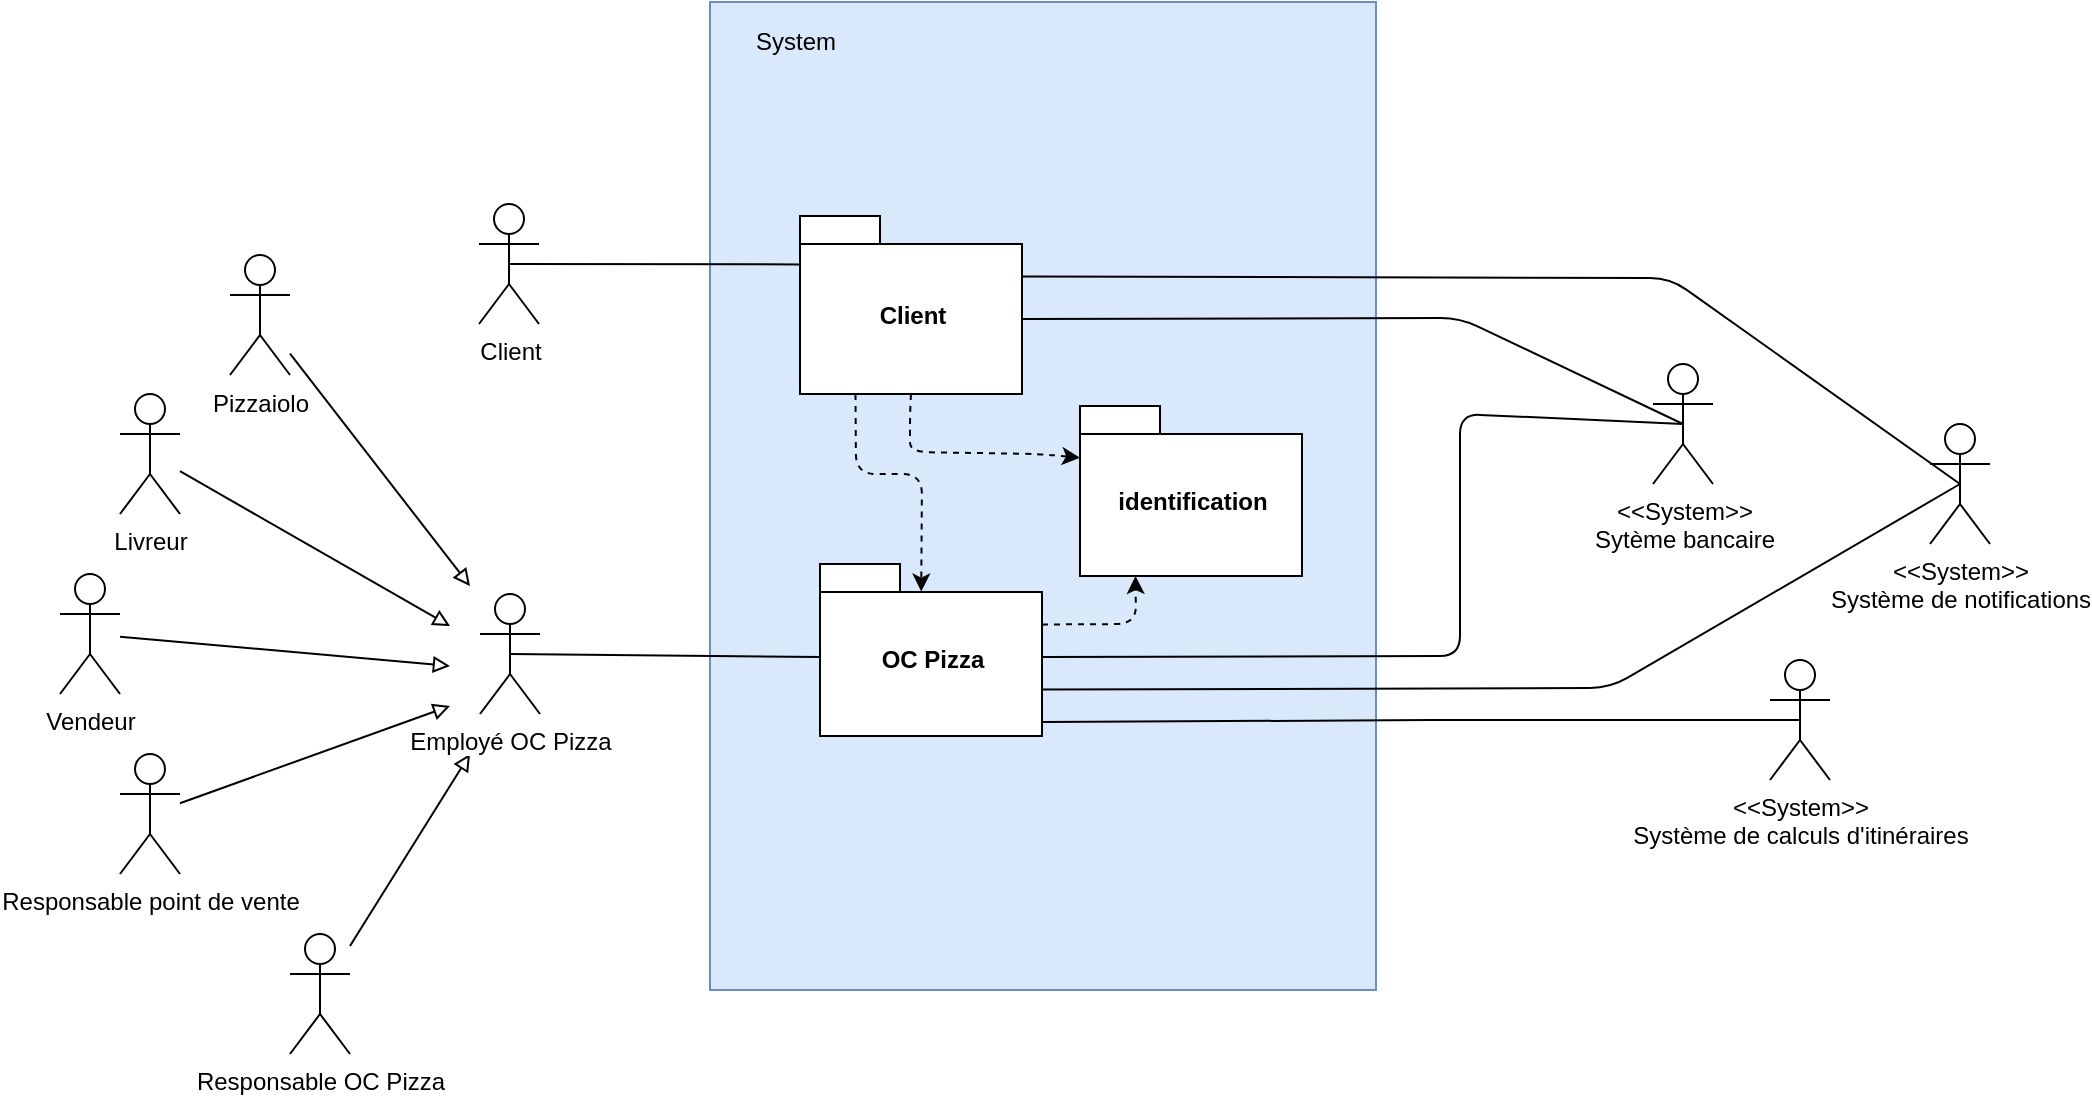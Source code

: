 <mxfile version="10.7.1" type="github"><diagram id="bkJB87B34PYCbtJO0h9N" name="Page-1"><mxGraphModel dx="1358" dy="871" grid="0" gridSize="10" guides="1" tooltips="1" connect="1" arrows="1" fold="1" page="1" pageScale="1" pageWidth="827" pageHeight="1169" math="0" shadow="0"><root><mxCell id="0"/><mxCell id="1" parent="0"/><mxCell id="Q7-HXwpJa5w2P4-zoV8Q-4" value="" style="rounded=0;whiteSpace=wrap;html=1;fillColor=#dae8fc;strokeColor=#6c8ebf;" vertex="1" parent="1"><mxGeometry x="370" y="224" width="333" height="494" as="geometry"/></mxCell><mxCell id="FHzS1HcZwFkzQe3ZbSJz-1" value="Client" style="shape=umlActor;verticalLabelPosition=bottom;labelBackgroundColor=#ffffff;verticalAlign=top;html=1;outlineConnect=0;" parent="1" vertex="1"><mxGeometry x="254.5" y="325" width="30" height="60" as="geometry"/></mxCell><mxCell id="6avIRkuBr1Wb6DABV1_Z-6" style="edgeStyle=none;rounded=0;orthogonalLoop=1;jettySize=auto;html=1;endArrow=block;endFill=0;" parent="1" source="FHzS1HcZwFkzQe3ZbSJz-2" edge="1"><mxGeometry relative="1" as="geometry"><mxPoint x="240" y="576" as="targetPoint"/></mxGeometry></mxCell><mxCell id="FHzS1HcZwFkzQe3ZbSJz-2" value="Responsable point de vente" style="shape=umlActor;verticalLabelPosition=bottom;labelBackgroundColor=#ffffff;verticalAlign=top;html=1;outlineConnect=0;" parent="1" vertex="1"><mxGeometry x="75" y="600" width="30" height="60" as="geometry"/></mxCell><mxCell id="6avIRkuBr1Wb6DABV1_Z-7" style="edgeStyle=none;rounded=0;orthogonalLoop=1;jettySize=auto;html=1;endArrow=block;endFill=0;" parent="1" source="FHzS1HcZwFkzQe3ZbSJz-3" edge="1"><mxGeometry relative="1" as="geometry"><mxPoint x="250" y="600" as="targetPoint"/></mxGeometry></mxCell><mxCell id="FHzS1HcZwFkzQe3ZbSJz-3" value="Responsable OC Pizza" style="shape=umlActor;verticalLabelPosition=bottom;labelBackgroundColor=#ffffff;verticalAlign=top;html=1;outlineConnect=0;" parent="1" vertex="1"><mxGeometry x="160" y="690" width="30" height="60" as="geometry"/></mxCell><mxCell id="6avIRkuBr1Wb6DABV1_Z-3" style="rounded=0;orthogonalLoop=1;jettySize=auto;html=1;endArrow=block;endFill=0;" parent="1" source="FHzS1HcZwFkzQe3ZbSJz-4" edge="1"><mxGeometry relative="1" as="geometry"><mxPoint x="250" y="516" as="targetPoint"/></mxGeometry></mxCell><mxCell id="FHzS1HcZwFkzQe3ZbSJz-4" value="Pizzaiolo" style="shape=umlActor;verticalLabelPosition=bottom;labelBackgroundColor=#ffffff;verticalAlign=top;html=1;outlineConnect=0;" parent="1" vertex="1"><mxGeometry x="130" y="350.5" width="30" height="60" as="geometry"/></mxCell><mxCell id="6avIRkuBr1Wb6DABV1_Z-4" style="edgeStyle=none;rounded=0;orthogonalLoop=1;jettySize=auto;html=1;endArrow=block;endFill=0;" parent="1" source="FHzS1HcZwFkzQe3ZbSJz-5" edge="1"><mxGeometry relative="1" as="geometry"><mxPoint x="240" y="536" as="targetPoint"/></mxGeometry></mxCell><mxCell id="FHzS1HcZwFkzQe3ZbSJz-5" value="Livreur" style="shape=umlActor;verticalLabelPosition=bottom;labelBackgroundColor=#ffffff;verticalAlign=top;html=1;outlineConnect=0;" parent="1" vertex="1"><mxGeometry x="75" y="420" width="30" height="60" as="geometry"/></mxCell><mxCell id="6avIRkuBr1Wb6DABV1_Z-5" style="edgeStyle=none;rounded=0;orthogonalLoop=1;jettySize=auto;html=1;endArrow=block;endFill=0;" parent="1" source="FHzS1HcZwFkzQe3ZbSJz-6" edge="1"><mxGeometry relative="1" as="geometry"><mxPoint x="240" y="556" as="targetPoint"/></mxGeometry></mxCell><mxCell id="FHzS1HcZwFkzQe3ZbSJz-6" value="Vendeur" style="shape=umlActor;verticalLabelPosition=bottom;labelBackgroundColor=#ffffff;verticalAlign=top;html=1;outlineConnect=0;" parent="1" vertex="1"><mxGeometry x="45" y="510" width="30" height="60" as="geometry"/></mxCell><mxCell id="FHzS1HcZwFkzQe3ZbSJz-7" value="&lt;div&gt;&amp;lt;&amp;lt;System&amp;gt;&amp;gt;&lt;/div&gt;&lt;div&gt;Sytème bancaire&lt;br&gt;&lt;/div&gt;" style="shape=umlActor;verticalLabelPosition=bottom;labelBackgroundColor=#ffffff;verticalAlign=top;html=1;outlineConnect=0;" parent="1" vertex="1"><mxGeometry x="841.5" y="405" width="30" height="60" as="geometry"/></mxCell><mxCell id="FHzS1HcZwFkzQe3ZbSJz-8" value="&lt;div&gt;&amp;lt;&amp;lt;System&amp;gt;&amp;gt;&lt;/div&gt;&lt;div&gt;Système de notifications&lt;br&gt;&lt;/div&gt;" style="shape=umlActor;verticalLabelPosition=bottom;labelBackgroundColor=#ffffff;verticalAlign=top;html=1;outlineConnect=0;" parent="1" vertex="1"><mxGeometry x="980" y="435" width="30" height="60" as="geometry"/></mxCell><mxCell id="FHzS1HcZwFkzQe3ZbSJz-10" value="Client" style="shape=folder;fontStyle=1;spacingTop=10;tabWidth=40;tabHeight=14;tabPosition=left;html=1;" parent="1" vertex="1"><mxGeometry x="415" y="331" width="111" height="89" as="geometry"/></mxCell><mxCell id="FHzS1HcZwFkzQe3ZbSJz-14" value="" style="endArrow=none;html=1;exitX=0.5;exitY=0.5;exitDx=0;exitDy=0;exitPerimeter=0;entryX=0.002;entryY=0.272;entryDx=0;entryDy=0;entryPerimeter=0;" parent="1" source="FHzS1HcZwFkzQe3ZbSJz-1" target="FHzS1HcZwFkzQe3ZbSJz-10" edge="1"><mxGeometry width="50" height="50" relative="1" as="geometry"><mxPoint x="115" y="850" as="sourcePoint"/><mxPoint x="416" y="352" as="targetPoint"/><Array as="points"/></mxGeometry></mxCell><mxCell id="FHzS1HcZwFkzQe3ZbSJz-21" value="OC Pizza" style="shape=folder;fontStyle=1;spacingTop=10;tabWidth=40;tabHeight=14;tabPosition=left;html=1;" parent="1" vertex="1"><mxGeometry x="425" y="505" width="111" height="86" as="geometry"/></mxCell><mxCell id="FHzS1HcZwFkzQe3ZbSJz-22" value="identification" style="shape=folder;fontStyle=1;spacingTop=10;tabWidth=40;tabHeight=14;tabPosition=left;html=1;" parent="1" vertex="1"><mxGeometry x="555" y="426" width="111" height="85" as="geometry"/></mxCell><mxCell id="FHzS1HcZwFkzQe3ZbSJz-23" value="" style="endArrow=none;html=1;exitX=0.5;exitY=0.5;exitDx=0;exitDy=0;exitPerimeter=0;entryX=0;entryY=0;entryDx=111;entryDy=51.5;entryPerimeter=0;" parent="1" source="FHzS1HcZwFkzQe3ZbSJz-7" target="FHzS1HcZwFkzQe3ZbSJz-10" edge="1"><mxGeometry width="50" height="50" relative="1" as="geometry"><mxPoint x="115" y="850" as="sourcePoint"/><mxPoint x="526" y="371" as="targetPoint"/><Array as="points"><mxPoint x="745" y="382"/></Array></mxGeometry></mxCell><mxCell id="FHzS1HcZwFkzQe3ZbSJz-24" value="" style="endArrow=none;html=1;entryX=0;entryY=0;entryDx=111;entryDy=46.5;entryPerimeter=0;strokeWidth=1;exitX=0.5;exitY=0.5;exitDx=0;exitDy=0;exitPerimeter=0;" parent="1" source="FHzS1HcZwFkzQe3ZbSJz-7" target="FHzS1HcZwFkzQe3ZbSJz-21" edge="1"><mxGeometry width="50" height="50" relative="1" as="geometry"><mxPoint x="795" y="400" as="sourcePoint"/><mxPoint x="165" y="800" as="targetPoint"/><Array as="points"><mxPoint x="745" y="430"/><mxPoint x="745" y="551"/></Array></mxGeometry></mxCell><mxCell id="FHzS1HcZwFkzQe3ZbSJz-26" value="" style="endArrow=none;html=1;strokeColor=#000000;entryX=0;entryY=0;entryDx=111;entryDy=62.75;entryPerimeter=0;exitX=0.5;exitY=0.5;exitDx=0;exitDy=0;exitPerimeter=0;" parent="1" source="FHzS1HcZwFkzQe3ZbSJz-8" target="FHzS1HcZwFkzQe3ZbSJz-21" edge="1"><mxGeometry width="50" height="50" relative="1" as="geometry"><mxPoint x="115" y="850" as="sourcePoint"/><mxPoint x="165" y="800" as="targetPoint"/><Array as="points"><mxPoint x="820" y="567"/></Array></mxGeometry></mxCell><mxCell id="FHzS1HcZwFkzQe3ZbSJz-27" value="" style="endArrow=classic;html=1;strokeColor=#000000;entryX=0.456;entryY=0.16;entryDx=0;entryDy=0;entryPerimeter=0;exitX=0.25;exitY=1;exitDx=0;exitDy=0;exitPerimeter=0;dashed=1;" parent="1" source="FHzS1HcZwFkzQe3ZbSJz-10" target="FHzS1HcZwFkzQe3ZbSJz-21" edge="1"><mxGeometry width="50" height="50" relative="1" as="geometry"><mxPoint x="115" y="850" as="sourcePoint"/><mxPoint x="165" y="800" as="targetPoint"/><Array as="points"><mxPoint x="443" y="460"/><mxPoint x="476" y="460"/></Array></mxGeometry></mxCell><mxCell id="FHzS1HcZwFkzQe3ZbSJz-28" value="" style="endArrow=classic;html=1;dashed=1;strokeColor=#000000;strokeWidth=1;entryX=0;entryY=0.304;entryDx=0;entryDy=0;entryPerimeter=0;exitX=0.5;exitY=1;exitDx=0;exitDy=0;exitPerimeter=0;" parent="1" source="FHzS1HcZwFkzQe3ZbSJz-10" target="FHzS1HcZwFkzQe3ZbSJz-22" edge="1"><mxGeometry width="50" height="50" relative="1" as="geometry"><mxPoint x="115" y="850" as="sourcePoint"/><mxPoint x="165" y="800" as="targetPoint"/><Array as="points"><mxPoint x="470" y="430"/><mxPoint x="470" y="449"/><mxPoint x="535" y="450"/></Array></mxGeometry></mxCell><mxCell id="FHzS1HcZwFkzQe3ZbSJz-29" value="" style="endArrow=classic;html=1;dashed=1;strokeColor=#000000;strokeWidth=1;entryX=0.25;entryY=1;entryDx=0;entryDy=0;entryPerimeter=0;exitX=0;exitY=0;exitDx=111;exitDy=30.25;exitPerimeter=0;" parent="1" source="FHzS1HcZwFkzQe3ZbSJz-21" target="FHzS1HcZwFkzQe3ZbSJz-22" edge="1"><mxGeometry width="50" height="50" relative="1" as="geometry"><mxPoint x="255" y="850" as="sourcePoint"/><mxPoint x="305" y="800" as="targetPoint"/><Array as="points"><mxPoint x="583" y="535"/></Array></mxGeometry></mxCell><mxCell id="hbi9FcPAt61rGyUd5ZVn-1" value="Employé OC Pizza" style="shape=umlActor;verticalLabelPosition=bottom;labelBackgroundColor=#ffffff;verticalAlign=top;html=1;outlineConnect=0;" parent="1" vertex="1"><mxGeometry x="255" y="520" width="30" height="60" as="geometry"/></mxCell><mxCell id="hbi9FcPAt61rGyUd5ZVn-17" value="&lt;div&gt;&amp;lt;&amp;lt;System&amp;gt;&amp;gt;&lt;/div&gt;&lt;div&gt;Système de calculs d'itinéraires&lt;br&gt;&lt;/div&gt;" style="shape=umlActor;verticalLabelPosition=bottom;labelBackgroundColor=#ffffff;verticalAlign=top;html=1;outlineConnect=0;" parent="1" vertex="1"><mxGeometry x="900" y="553" width="30" height="60" as="geometry"/></mxCell><mxCell id="6avIRkuBr1Wb6DABV1_Z-8" value="" style="endArrow=none;html=1;entryX=0;entryY=0;entryDx=0;entryDy=46.5;entryPerimeter=0;exitX=0.5;exitY=0.5;exitDx=0;exitDy=0;exitPerimeter=0;" parent="1" source="hbi9FcPAt61rGyUd5ZVn-1" target="FHzS1HcZwFkzQe3ZbSJz-21" edge="1"><mxGeometry width="50" height="50" relative="1" as="geometry"><mxPoint x="10" y="830" as="sourcePoint"/><mxPoint x="60" y="780" as="targetPoint"/></mxGeometry></mxCell><mxCell id="cEKnWtu_Dt2NBGReFVgL-1" value="" style="endArrow=none;html=1;entryX=0;entryY=0;entryDx=111.0;entryDy=30.25;entryPerimeter=0;exitX=0.5;exitY=0.5;exitDx=0;exitDy=0;exitPerimeter=0;" parent="1" source="FHzS1HcZwFkzQe3ZbSJz-8" target="FHzS1HcZwFkzQe3ZbSJz-10" edge="1"><mxGeometry width="50" height="50" relative="1" as="geometry"><mxPoint x="850" y="362" as="sourcePoint"/><mxPoint x="110" y="790" as="targetPoint"/><Array as="points"><mxPoint x="850" y="362"/></Array></mxGeometry></mxCell><mxCell id="cEKnWtu_Dt2NBGReFVgL-2" value="" style="endArrow=none;html=1;entryX=0;entryY=0;entryDx=111.0;entryDy=79;entryPerimeter=0;exitX=0.5;exitY=0.5;exitDx=0;exitDy=0;exitPerimeter=0;" parent="1" source="hbi9FcPAt61rGyUd5ZVn-17" target="FHzS1HcZwFkzQe3ZbSJz-21" edge="1"><mxGeometry width="50" height="50" relative="1" as="geometry"><mxPoint x="60" y="840" as="sourcePoint"/><mxPoint x="110" y="790" as="targetPoint"/><Array as="points"><mxPoint x="740" y="583"/></Array></mxGeometry></mxCell><mxCell id="Q7-HXwpJa5w2P4-zoV8Q-5" value="System" style="text;html=1;strokeColor=none;fillColor=none;align=center;verticalAlign=middle;whiteSpace=wrap;rounded=0;" vertex="1" parent="1"><mxGeometry x="392.5" y="233.5" width="40" height="20" as="geometry"/></mxCell></root></mxGraphModel></diagram></mxfile>
